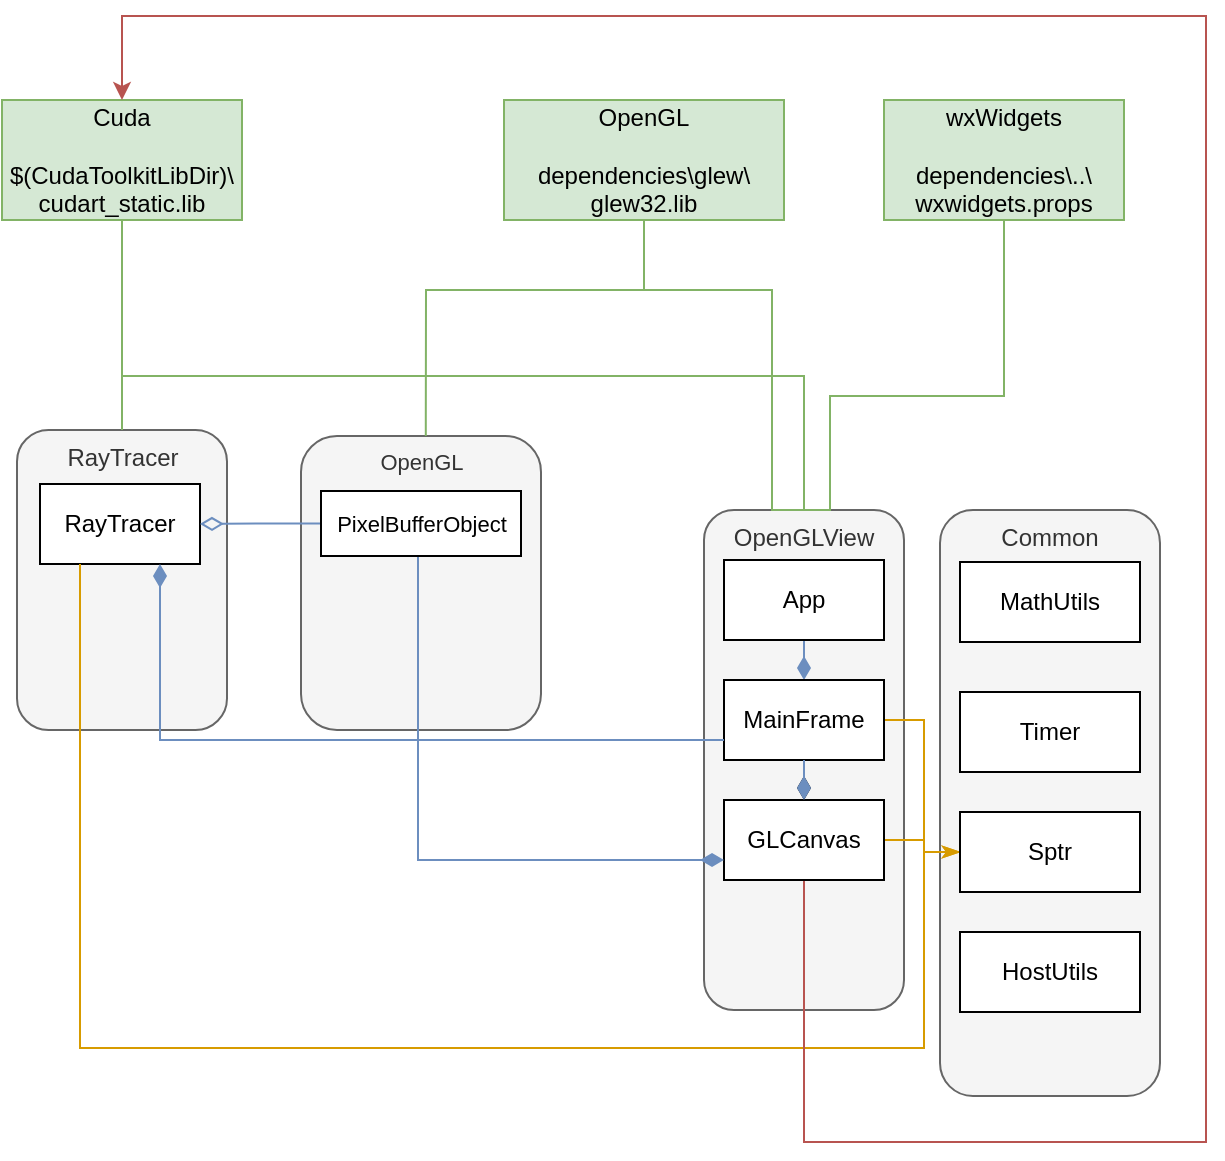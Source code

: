 <mxfile version="20.5.3" type="device"><diagram id="dhAlUpw-sA5MG_JsSsQI" name="Page-1"><mxGraphModel dx="970" dy="524" grid="0" gridSize="10" guides="1" tooltips="1" connect="1" arrows="1" fold="1" page="1" pageScale="1" pageWidth="850" pageHeight="1100" math="0" shadow="0"><root><mxCell id="0"/><mxCell id="1" parent="0"/><mxCell id="leInOJTThpGl9rkxJvqg-40" value="OpenGL" style="rounded=1;whiteSpace=wrap;html=1;fontFamily=Helvetica;fontSize=11;fontColor=#333333;verticalAlign=top;fillColor=#f5f5f5;strokeColor=#666666;" parent="1" vertex="1"><mxGeometry x="228.5" y="448" width="120" height="147" as="geometry"/></mxCell><mxCell id="leInOJTThpGl9rkxJvqg-6" value="RayTracer" style="rounded=1;whiteSpace=wrap;html=1;verticalAlign=top;fillColor=#f5f5f5;fontColor=#333333;strokeColor=#666666;" parent="1" vertex="1"><mxGeometry x="86.5" y="445" width="105" height="150" as="geometry"/></mxCell><mxCell id="leInOJTThpGl9rkxJvqg-5" value="Common" style="rounded=1;whiteSpace=wrap;html=1;align=center;verticalAlign=top;fillColor=#f5f5f5;fontColor=#333333;strokeColor=#666666;" parent="1" vertex="1"><mxGeometry x="548" y="485" width="110" height="293" as="geometry"/></mxCell><mxCell id="leInOJTThpGl9rkxJvqg-11" value="OpenGLView" style="rounded=1;whiteSpace=wrap;html=1;verticalAlign=top;fillColor=#f5f5f5;fontColor=#333333;strokeColor=#666666;" parent="1" vertex="1"><mxGeometry x="430" y="485" width="100" height="250" as="geometry"/></mxCell><mxCell id="leInOJTThpGl9rkxJvqg-1" value="OpenGL&lt;br&gt;&lt;br&gt;dependencies\glew\&lt;br&gt;glew32.lib" style="rounded=0;whiteSpace=wrap;html=1;fillColor=#d5e8d4;strokeColor=#82b366;" parent="1" vertex="1"><mxGeometry x="330" y="280" width="140" height="60" as="geometry"/></mxCell><mxCell id="kZKpz04Q77Rrr_V1EZXe-1" style="edgeStyle=orthogonalEdgeStyle;rounded=0;orthogonalLoop=1;jettySize=auto;html=1;strokeColor=#82B366;endArrow=none;endFill=0;" edge="1" parent="1" source="leInOJTThpGl9rkxJvqg-2" target="leInOJTThpGl9rkxJvqg-11"><mxGeometry relative="1" as="geometry"><Array as="points"><mxPoint x="139" y="418"/><mxPoint x="480" y="418"/></Array></mxGeometry></mxCell><mxCell id="leInOJTThpGl9rkxJvqg-2" value="Cuda&lt;br&gt;&lt;br&gt;$(CudaToolkitLibDir)\&lt;br&gt;cudart_static.lib" style="rounded=0;align=center;whiteSpace=wrap;html=1;fillColor=#d5e8d4;strokeColor=#82b366;" parent="1" vertex="1"><mxGeometry x="79" y="280" width="120" height="60" as="geometry"/></mxCell><mxCell id="leInOJTThpGl9rkxJvqg-32" style="edgeStyle=orthogonalEdgeStyle;shape=connector;rounded=0;orthogonalLoop=1;jettySize=auto;html=1;entryX=0.5;entryY=0;entryDx=0;entryDy=0;labelBackgroundColor=default;strokeColor=#82b366;fontFamily=Helvetica;fontSize=11;fontColor=default;endArrow=none;endFill=0;endSize=9;startArrow=none;startFill=0;fillColor=#d5e8d4;" parent="1" source="leInOJTThpGl9rkxJvqg-3" target="leInOJTThpGl9rkxJvqg-11" edge="1"><mxGeometry relative="1" as="geometry"><Array as="points"><mxPoint x="580" y="428"/><mxPoint x="493" y="428"/><mxPoint x="493" y="485"/></Array></mxGeometry></mxCell><mxCell id="leInOJTThpGl9rkxJvqg-3" value="wxWidgets&lt;br&gt;&lt;br&gt;dependencies\..\&lt;br&gt;wxwidgets.props" style="rounded=0;whiteSpace=wrap;html=1;fillColor=#d5e8d4;strokeColor=#82b366;" parent="1" vertex="1"><mxGeometry x="520" y="280" width="120" height="60" as="geometry"/></mxCell><mxCell id="leInOJTThpGl9rkxJvqg-20" style="edgeStyle=orthogonalEdgeStyle;rounded=0;orthogonalLoop=1;jettySize=auto;html=1;entryX=0.5;entryY=1;entryDx=0;entryDy=0;endArrow=none;endFill=0;fillColor=#d5e8d4;strokeColor=#82b366;exitX=0.5;exitY=0;exitDx=0;exitDy=0;" parent="1" source="leInOJTThpGl9rkxJvqg-6" target="leInOJTThpGl9rkxJvqg-2" edge="1"><mxGeometry relative="1" as="geometry"><Array as="points"/></mxGeometry></mxCell><mxCell id="leInOJTThpGl9rkxJvqg-4" value="RayTracer" style="rounded=0;whiteSpace=wrap;html=1;" parent="1" vertex="1"><mxGeometry x="98" y="472" width="80" height="40" as="geometry"/></mxCell><mxCell id="leInOJTThpGl9rkxJvqg-7" value="MathUtils" style="rounded=0;whiteSpace=wrap;html=1;" parent="1" vertex="1"><mxGeometry x="558" y="511" width="90" height="40" as="geometry"/></mxCell><mxCell id="leInOJTThpGl9rkxJvqg-29" style="edgeStyle=orthogonalEdgeStyle;rounded=0;orthogonalLoop=1;jettySize=auto;html=1;entryX=1;entryY=0.5;entryDx=0;entryDy=0;strokeColor=#d79b00;endArrow=none;endFill=0;endSize=9;fillColor=#ffe6cc;" parent="1" source="leInOJTThpGl9rkxJvqg-8" target="leInOJTThpGl9rkxJvqg-14" edge="1"><mxGeometry relative="1" as="geometry"><Array as="points"><mxPoint x="540" y="656"/><mxPoint x="540" y="650"/></Array></mxGeometry></mxCell><mxCell id="leInOJTThpGl9rkxJvqg-30" style="edgeStyle=orthogonalEdgeStyle;rounded=0;orthogonalLoop=1;jettySize=auto;html=1;entryX=1;entryY=0.5;entryDx=0;entryDy=0;strokeColor=#d79b00;endArrow=none;endFill=0;endSize=9;startArrow=classicThin;startFill=1;fillColor=#ffe6cc;" parent="1" source="leInOJTThpGl9rkxJvqg-8" target="leInOJTThpGl9rkxJvqg-13" edge="1"><mxGeometry relative="1" as="geometry"><Array as="points"><mxPoint x="540" y="656"/><mxPoint x="540" y="590"/></Array></mxGeometry></mxCell><mxCell id="leInOJTThpGl9rkxJvqg-38" style="edgeStyle=orthogonalEdgeStyle;shape=connector;rounded=0;orthogonalLoop=1;jettySize=auto;html=1;entryX=0.25;entryY=1;entryDx=0;entryDy=0;labelBackgroundColor=default;strokeColor=#d79b00;fontFamily=Helvetica;fontSize=11;fontColor=default;startArrow=classicThin;startFill=1;endArrow=none;endFill=0;endSize=9;fillColor=#ffe6cc;" parent="1" source="leInOJTThpGl9rkxJvqg-8" target="leInOJTThpGl9rkxJvqg-4" edge="1"><mxGeometry relative="1" as="geometry"><Array as="points"><mxPoint x="540" y="656"/><mxPoint x="540" y="754"/><mxPoint x="118" y="754"/></Array></mxGeometry></mxCell><mxCell id="leInOJTThpGl9rkxJvqg-8" value="Sptr" style="rounded=0;whiteSpace=wrap;html=1;" parent="1" vertex="1"><mxGeometry x="558" y="636" width="90" height="40" as="geometry"/></mxCell><mxCell id="leInOJTThpGl9rkxJvqg-9" value="Timer" style="rounded=0;whiteSpace=wrap;html=1;" parent="1" vertex="1"><mxGeometry x="558" y="576" width="90" height="40" as="geometry"/></mxCell><mxCell id="leInOJTThpGl9rkxJvqg-10" value="HostUtils" style="rounded=0;whiteSpace=wrap;html=1;" parent="1" vertex="1"><mxGeometry x="558" y="696" width="90" height="40" as="geometry"/></mxCell><mxCell id="leInOJTThpGl9rkxJvqg-24" style="edgeStyle=orthogonalEdgeStyle;rounded=0;orthogonalLoop=1;jettySize=auto;html=1;entryX=0.5;entryY=0;entryDx=0;entryDy=0;strokeColor=#6c8ebf;endArrow=diamondThin;endFill=1;endSize=9;fillColor=#dae8fc;" parent="1" source="leInOJTThpGl9rkxJvqg-12" target="leInOJTThpGl9rkxJvqg-13" edge="1"><mxGeometry relative="1" as="geometry"><Array as="points"><mxPoint x="480" y="570"/><mxPoint x="480" y="570"/></Array></mxGeometry></mxCell><mxCell id="leInOJTThpGl9rkxJvqg-12" value="App" style="rounded=0;whiteSpace=wrap;html=1;" parent="1" vertex="1"><mxGeometry x="440" y="510" width="80" height="40" as="geometry"/></mxCell><mxCell id="leInOJTThpGl9rkxJvqg-31" value="" style="edgeStyle=orthogonalEdgeStyle;shape=connector;rounded=0;orthogonalLoop=1;jettySize=auto;html=1;labelBackgroundColor=default;strokeColor=default;fontFamily=Helvetica;fontSize=11;fontColor=default;endArrow=diamondThin;endFill=1;endSize=9;" parent="1" source="leInOJTThpGl9rkxJvqg-13" target="leInOJTThpGl9rkxJvqg-14" edge="1"><mxGeometry relative="1" as="geometry"/></mxCell><mxCell id="leInOJTThpGl9rkxJvqg-13" value="MainFrame" style="rounded=0;whiteSpace=wrap;html=1;" parent="1" vertex="1"><mxGeometry x="440" y="570" width="80" height="40" as="geometry"/></mxCell><mxCell id="FdmTFD2_nkYhtVaPGujE-1" style="edgeStyle=orthogonalEdgeStyle;rounded=0;orthogonalLoop=1;jettySize=auto;html=1;entryX=0.5;entryY=0;entryDx=0;entryDy=0;fillColor=#f8cecc;strokeColor=#b85450;" parent="1" source="leInOJTThpGl9rkxJvqg-14" target="leInOJTThpGl9rkxJvqg-2" edge="1"><mxGeometry relative="1" as="geometry"><Array as="points"><mxPoint x="480" y="801"/><mxPoint x="681" y="801"/><mxPoint x="681" y="238"/><mxPoint x="139" y="238"/></Array></mxGeometry></mxCell><mxCell id="leInOJTThpGl9rkxJvqg-14" value="GLCanvas" style="rounded=0;whiteSpace=wrap;html=1;fillColor=#FFFFFF;strokeColor=default;" parent="1" vertex="1"><mxGeometry x="440" y="630" width="80" height="40" as="geometry"/></mxCell><mxCell id="leInOJTThpGl9rkxJvqg-15" style="edgeStyle=orthogonalEdgeStyle;rounded=0;orthogonalLoop=1;jettySize=auto;html=1;exitX=0.5;exitY=0;exitDx=0;exitDy=0;endArrow=none;endFill=0;fillColor=#d5e8d4;strokeColor=#82b366;" parent="1" source="leInOJTThpGl9rkxJvqg-11" target="leInOJTThpGl9rkxJvqg-1" edge="1"><mxGeometry relative="1" as="geometry"><Array as="points"><mxPoint x="464" y="485"/><mxPoint x="464" y="375"/><mxPoint x="400" y="375"/></Array></mxGeometry></mxCell><mxCell id="leInOJTThpGl9rkxJvqg-23" style="edgeStyle=orthogonalEdgeStyle;rounded=0;orthogonalLoop=1;jettySize=auto;html=1;entryX=0.5;entryY=0;entryDx=0;entryDy=0;endArrow=diamondThin;endFill=1;endSize=9;strokeColor=#6c8ebf;fillColor=#dae8fc;" parent="1" source="leInOJTThpGl9rkxJvqg-13" target="leInOJTThpGl9rkxJvqg-14" edge="1"><mxGeometry relative="1" as="geometry"><Array as="points"><mxPoint x="470" y="610"/><mxPoint x="470" y="610"/></Array></mxGeometry></mxCell><mxCell id="leInOJTThpGl9rkxJvqg-44" style="edgeStyle=orthogonalEdgeStyle;shape=connector;rounded=0;orthogonalLoop=1;jettySize=auto;html=1;entryX=0;entryY=0.75;entryDx=0;entryDy=0;labelBackgroundColor=default;strokeColor=#6c8ebf;fontFamily=Helvetica;fontSize=11;fontColor=default;startArrow=none;startFill=0;endArrow=diamondThin;endFill=1;endSize=9;fillColor=#dae8fc;" parent="1" source="leInOJTThpGl9rkxJvqg-39" target="leInOJTThpGl9rkxJvqg-14" edge="1"><mxGeometry relative="1" as="geometry"><Array as="points"><mxPoint x="287" y="660"/></Array></mxGeometry></mxCell><mxCell id="leInOJTThpGl9rkxJvqg-46" style="edgeStyle=orthogonalEdgeStyle;shape=connector;rounded=0;orthogonalLoop=1;jettySize=auto;html=1;entryX=1;entryY=0.5;entryDx=0;entryDy=0;labelBackgroundColor=default;strokeColor=#6c8ebf;fontFamily=Helvetica;fontSize=11;fontColor=default;startArrow=none;startFill=0;endArrow=diamondThin;endFill=0;endSize=9;fillColor=#dae8fc;" parent="1" source="leInOJTThpGl9rkxJvqg-39" target="leInOJTThpGl9rkxJvqg-4" edge="1"><mxGeometry relative="1" as="geometry"/></mxCell><mxCell id="leInOJTThpGl9rkxJvqg-39" value="PixelBufferObject" style="rounded=0;whiteSpace=wrap;html=1;fontFamily=Helvetica;fontSize=11;fontColor=default;" parent="1" vertex="1"><mxGeometry x="238.5" y="475.5" width="100" height="32.5" as="geometry"/></mxCell><mxCell id="leInOJTThpGl9rkxJvqg-41" style="edgeStyle=orthogonalEdgeStyle;shape=connector;rounded=0;orthogonalLoop=1;jettySize=auto;html=1;entryX=0.535;entryY=1;entryDx=0;entryDy=0;labelBackgroundColor=default;strokeColor=#82B366;fontFamily=Helvetica;fontSize=11;fontColor=default;startArrow=none;startFill=0;endArrow=none;endFill=0;endSize=9;fillColor=#d5e8d4;exitX=0.52;exitY=0;exitDx=0;exitDy=0;exitPerimeter=0;entryPerimeter=0;" parent="1" source="leInOJTThpGl9rkxJvqg-40" target="leInOJTThpGl9rkxJvqg-1" edge="1"><mxGeometry relative="1" as="geometry"><Array as="points"><mxPoint x="291" y="438"/><mxPoint x="291" y="375"/><mxPoint x="400" y="375"/><mxPoint x="400" y="340"/></Array></mxGeometry></mxCell><mxCell id="leInOJTThpGl9rkxJvqg-21" style="edgeStyle=orthogonalEdgeStyle;rounded=0;orthogonalLoop=1;jettySize=auto;html=1;entryX=0.75;entryY=1;entryDx=0;entryDy=0;endArrow=diamondThin;endFill=1;endSize=9;fillColor=#dae8fc;strokeColor=#6c8ebf;" parent="1" source="leInOJTThpGl9rkxJvqg-13" target="leInOJTThpGl9rkxJvqg-4" edge="1"><mxGeometry relative="1" as="geometry"><Array as="points"><mxPoint x="158" y="600"/></Array></mxGeometry></mxCell></root></mxGraphModel></diagram></mxfile>